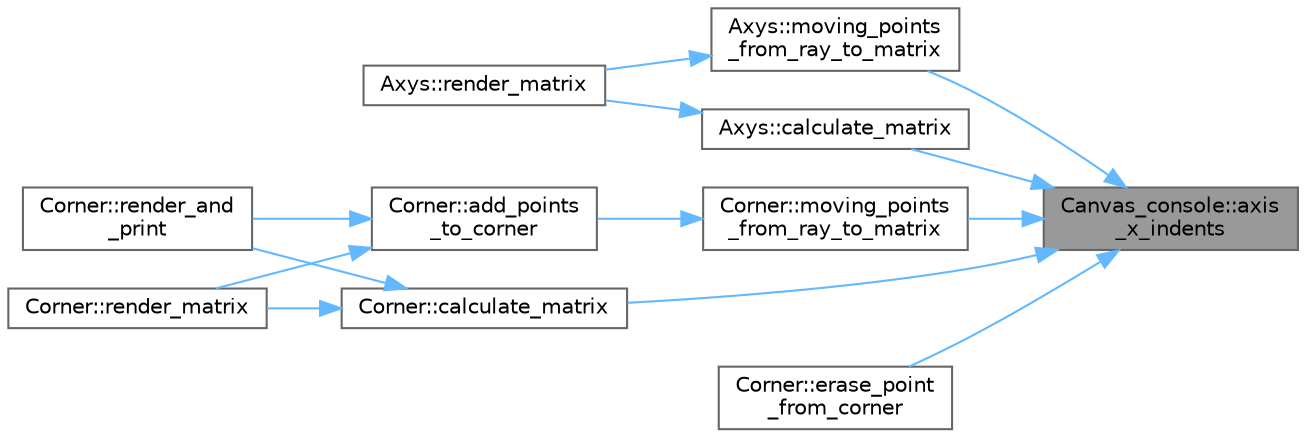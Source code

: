 digraph "Canvas_console::axis_x_indents"
{
 // LATEX_PDF_SIZE
  bgcolor="transparent";
  edge [fontname=Helvetica,fontsize=10,labelfontname=Helvetica,labelfontsize=10];
  node [fontname=Helvetica,fontsize=10,shape=box,height=0.2,width=0.4];
  rankdir="RL";
  Node1 [label="Canvas_console::axis\l_x_indents",height=0.2,width=0.4,color="gray40", fillcolor="grey60", style="filled", fontcolor="black",tooltip=" "];
  Node1 -> Node2 [dir="back",color="steelblue1",style="solid"];
  Node2 [label="Axys::calculate_matrix",height=0.2,width=0.4,color="grey40", fillcolor="white", style="filled",URL="$class_axys.html#a67dc0ad103cc22b90d45fc3e0f2f4c1f",tooltip=" "];
  Node2 -> Node3 [dir="back",color="steelblue1",style="solid"];
  Node3 [label="Axys::render_matrix",height=0.2,width=0.4,color="grey40", fillcolor="white", style="filled",URL="$class_axys.html#a8a1ef438decf7aa0150fa8a9e682e880",tooltip=" "];
  Node1 -> Node4 [dir="back",color="steelblue1",style="solid"];
  Node4 [label="Corner::calculate_matrix",height=0.2,width=0.4,color="grey40", fillcolor="white", style="filled",URL="$class_corner.html#a5536f603e7832fe328e4c2f4ff40aafc",tooltip="!! module sub-functions"];
  Node4 -> Node5 [dir="back",color="steelblue1",style="solid"];
  Node5 [label="Corner::render_and\l_print",height=0.2,width=0.4,color="grey40", fillcolor="white", style="filled",URL="$class_corner.html#a33a579dcaf0fb62d6406777a693eb0e6",tooltip=" "];
  Node4 -> Node6 [dir="back",color="steelblue1",style="solid"];
  Node6 [label="Corner::render_matrix",height=0.2,width=0.4,color="grey40", fillcolor="white", style="filled",URL="$class_corner.html#a989625b522a12a50e9570a5521f3aafc",tooltip=" "];
  Node1 -> Node7 [dir="back",color="steelblue1",style="solid"];
  Node7 [label="Corner::erase_point\l_from_corner",height=0.2,width=0.4,color="grey40", fillcolor="white", style="filled",URL="$class_corner.html#a61f662081ec49c07a6dd80d6f4234320",tooltip=" "];
  Node1 -> Node8 [dir="back",color="steelblue1",style="solid"];
  Node8 [label="Axys::moving_points\l_from_ray_to_matrix",height=0.2,width=0.4,color="grey40", fillcolor="white", style="filled",URL="$class_axys.html#a1d7ec0fbf7e2c19314ed32bcd2b82277",tooltip=" "];
  Node8 -> Node3 [dir="back",color="steelblue1",style="solid"];
  Node1 -> Node9 [dir="back",color="steelblue1",style="solid"];
  Node9 [label="Corner::moving_points\l_from_ray_to_matrix",height=0.2,width=0.4,color="grey40", fillcolor="white", style="filled",URL="$class_corner.html#a90062cf79d70da1ed353e7eedf103d12",tooltip=" "];
  Node9 -> Node10 [dir="back",color="steelblue1",style="solid"];
  Node10 [label="Corner::add_points\l_to_corner",height=0.2,width=0.4,color="grey40", fillcolor="white", style="filled",URL="$class_corner.html#a8bd14f6db2a038f3c423f8b4d0d67f47",tooltip=" "];
  Node10 -> Node5 [dir="back",color="steelblue1",style="solid"];
  Node10 -> Node6 [dir="back",color="steelblue1",style="solid"];
}
